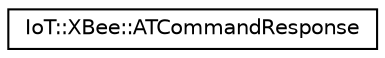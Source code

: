 digraph "Graphical Class Hierarchy"
{
 // LATEX_PDF_SIZE
  edge [fontname="Helvetica",fontsize="10",labelfontname="Helvetica",labelfontsize="10"];
  node [fontname="Helvetica",fontsize="10",shape=record];
  rankdir="LR";
  Node0 [label="IoT::XBee::ATCommandResponse",height=0.2,width=0.4,color="black", fillcolor="white", style="filled",URL="$structIoT_1_1XBee_1_1ATCommandResponse.html",tooltip=" "];
}
